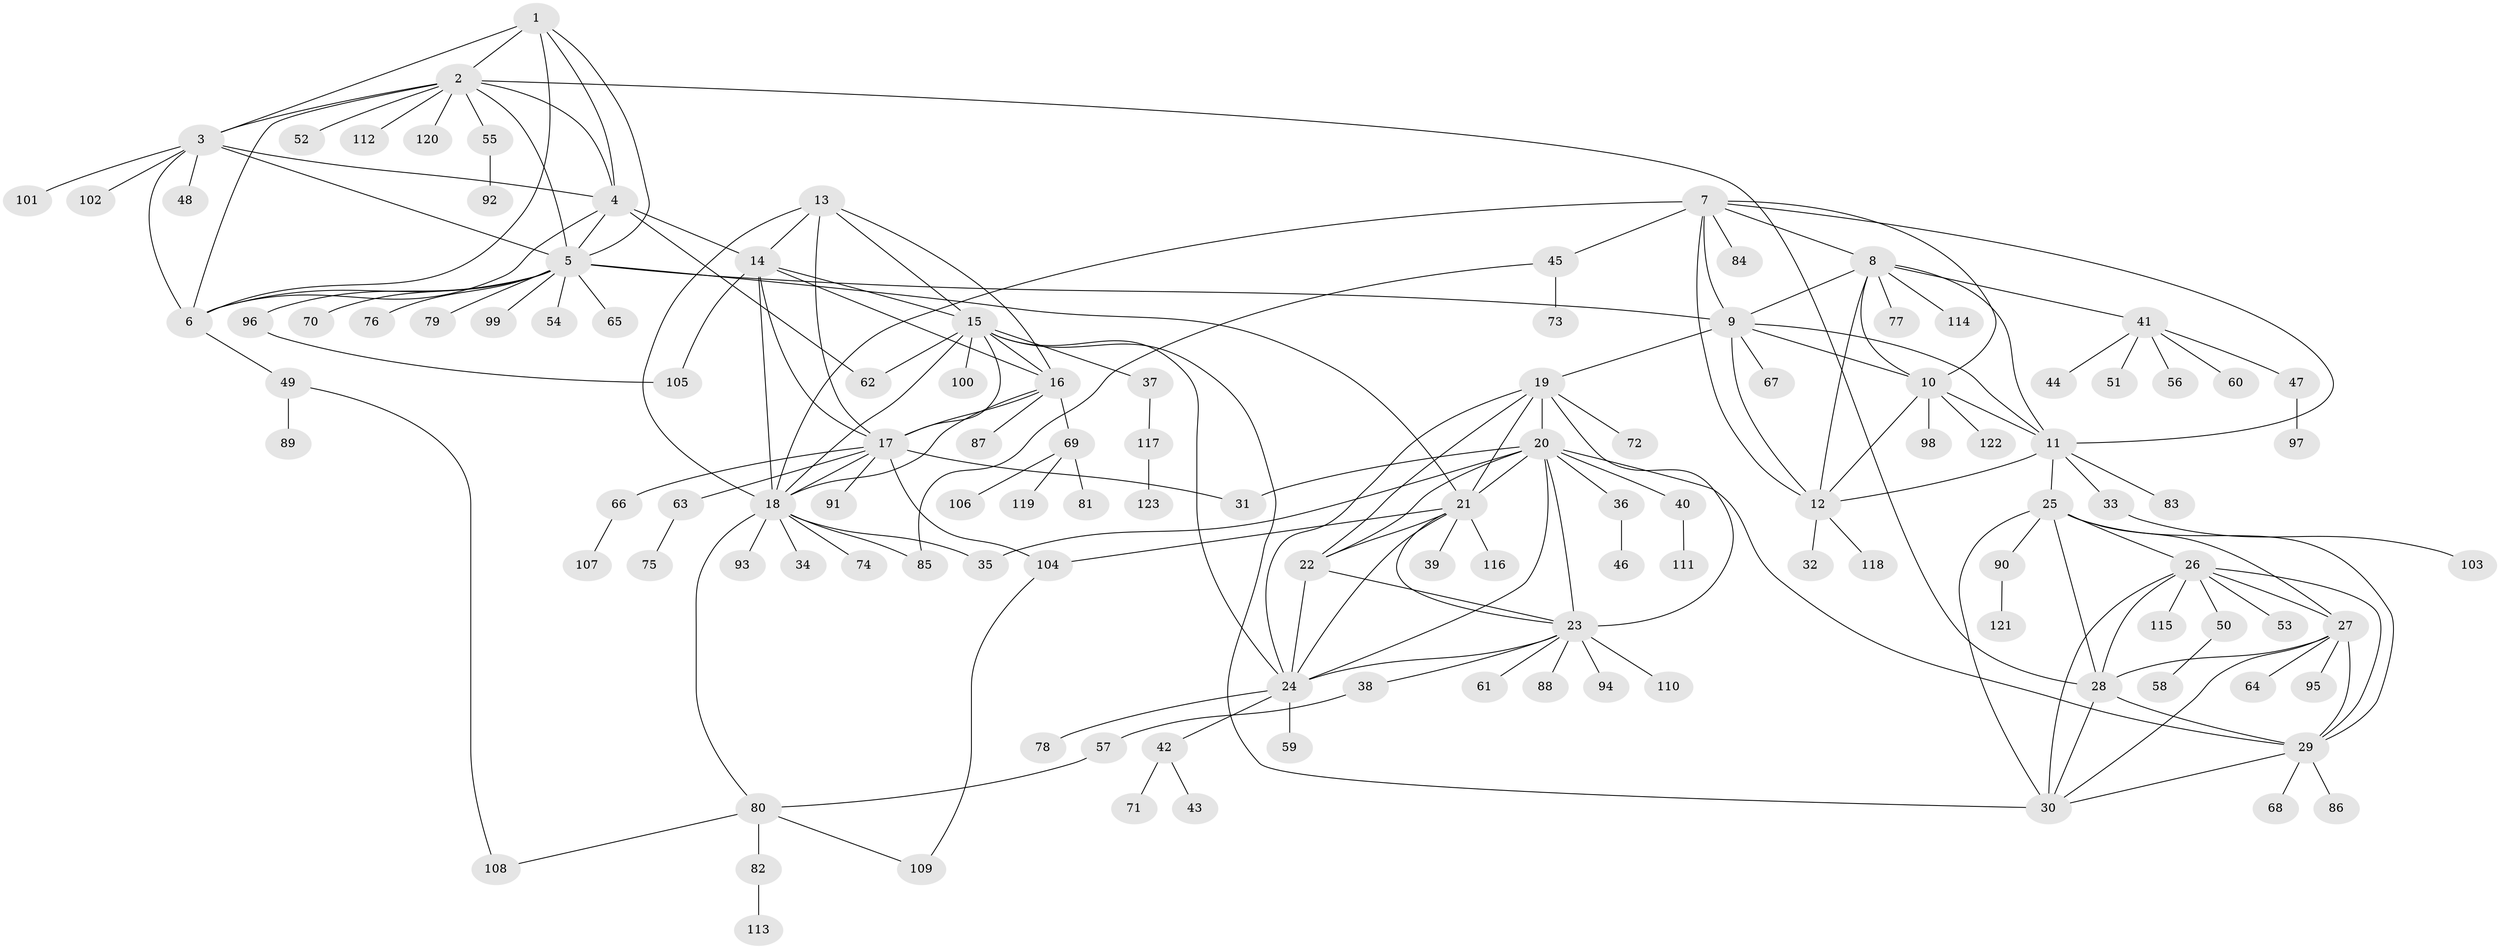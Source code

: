 // coarse degree distribution, {4: 0.01098901098901099, 8: 0.03296703296703297, 6: 0.06593406593406594, 7: 0.02197802197802198, 12: 0.01098901098901099, 11: 0.01098901098901099, 3: 0.02197802197802198, 5: 0.054945054945054944, 15: 0.01098901098901099, 10: 0.03296703296703297, 9: 0.01098901098901099, 1: 0.5494505494505495, 2: 0.16483516483516483}
// Generated by graph-tools (version 1.1) at 2025/52/02/27/25 19:52:19]
// undirected, 123 vertices, 187 edges
graph export_dot {
graph [start="1"]
  node [color=gray90,style=filled];
  1;
  2;
  3;
  4;
  5;
  6;
  7;
  8;
  9;
  10;
  11;
  12;
  13;
  14;
  15;
  16;
  17;
  18;
  19;
  20;
  21;
  22;
  23;
  24;
  25;
  26;
  27;
  28;
  29;
  30;
  31;
  32;
  33;
  34;
  35;
  36;
  37;
  38;
  39;
  40;
  41;
  42;
  43;
  44;
  45;
  46;
  47;
  48;
  49;
  50;
  51;
  52;
  53;
  54;
  55;
  56;
  57;
  58;
  59;
  60;
  61;
  62;
  63;
  64;
  65;
  66;
  67;
  68;
  69;
  70;
  71;
  72;
  73;
  74;
  75;
  76;
  77;
  78;
  79;
  80;
  81;
  82;
  83;
  84;
  85;
  86;
  87;
  88;
  89;
  90;
  91;
  92;
  93;
  94;
  95;
  96;
  97;
  98;
  99;
  100;
  101;
  102;
  103;
  104;
  105;
  106;
  107;
  108;
  109;
  110;
  111;
  112;
  113;
  114;
  115;
  116;
  117;
  118;
  119;
  120;
  121;
  122;
  123;
  1 -- 2;
  1 -- 3;
  1 -- 4;
  1 -- 5;
  1 -- 6;
  2 -- 3;
  2 -- 4;
  2 -- 5;
  2 -- 6;
  2 -- 28;
  2 -- 52;
  2 -- 55;
  2 -- 112;
  2 -- 120;
  3 -- 4;
  3 -- 5;
  3 -- 6;
  3 -- 48;
  3 -- 101;
  3 -- 102;
  4 -- 5;
  4 -- 6;
  4 -- 14;
  4 -- 62;
  5 -- 6;
  5 -- 9;
  5 -- 21;
  5 -- 54;
  5 -- 65;
  5 -- 70;
  5 -- 76;
  5 -- 79;
  5 -- 96;
  5 -- 99;
  6 -- 49;
  7 -- 8;
  7 -- 9;
  7 -- 10;
  7 -- 11;
  7 -- 12;
  7 -- 18;
  7 -- 45;
  7 -- 84;
  8 -- 9;
  8 -- 10;
  8 -- 11;
  8 -- 12;
  8 -- 41;
  8 -- 77;
  8 -- 114;
  9 -- 10;
  9 -- 11;
  9 -- 12;
  9 -- 19;
  9 -- 67;
  10 -- 11;
  10 -- 12;
  10 -- 98;
  10 -- 122;
  11 -- 12;
  11 -- 25;
  11 -- 33;
  11 -- 83;
  12 -- 32;
  12 -- 118;
  13 -- 14;
  13 -- 15;
  13 -- 16;
  13 -- 17;
  13 -- 18;
  14 -- 15;
  14 -- 16;
  14 -- 17;
  14 -- 18;
  14 -- 105;
  15 -- 16;
  15 -- 17;
  15 -- 18;
  15 -- 24;
  15 -- 30;
  15 -- 37;
  15 -- 62;
  15 -- 100;
  16 -- 17;
  16 -- 18;
  16 -- 69;
  16 -- 87;
  17 -- 18;
  17 -- 31;
  17 -- 63;
  17 -- 66;
  17 -- 91;
  17 -- 104;
  18 -- 34;
  18 -- 35;
  18 -- 74;
  18 -- 80;
  18 -- 85;
  18 -- 93;
  19 -- 20;
  19 -- 21;
  19 -- 22;
  19 -- 23;
  19 -- 24;
  19 -- 72;
  20 -- 21;
  20 -- 22;
  20 -- 23;
  20 -- 24;
  20 -- 29;
  20 -- 31;
  20 -- 35;
  20 -- 36;
  20 -- 40;
  21 -- 22;
  21 -- 23;
  21 -- 24;
  21 -- 39;
  21 -- 104;
  21 -- 116;
  22 -- 23;
  22 -- 24;
  23 -- 24;
  23 -- 38;
  23 -- 61;
  23 -- 88;
  23 -- 94;
  23 -- 110;
  24 -- 42;
  24 -- 59;
  24 -- 78;
  25 -- 26;
  25 -- 27;
  25 -- 28;
  25 -- 29;
  25 -- 30;
  25 -- 90;
  26 -- 27;
  26 -- 28;
  26 -- 29;
  26 -- 30;
  26 -- 50;
  26 -- 53;
  26 -- 115;
  27 -- 28;
  27 -- 29;
  27 -- 30;
  27 -- 64;
  27 -- 95;
  28 -- 29;
  28 -- 30;
  29 -- 30;
  29 -- 68;
  29 -- 86;
  33 -- 103;
  36 -- 46;
  37 -- 117;
  38 -- 57;
  40 -- 111;
  41 -- 44;
  41 -- 47;
  41 -- 51;
  41 -- 56;
  41 -- 60;
  42 -- 43;
  42 -- 71;
  45 -- 73;
  45 -- 85;
  47 -- 97;
  49 -- 89;
  49 -- 108;
  50 -- 58;
  55 -- 92;
  57 -- 80;
  63 -- 75;
  66 -- 107;
  69 -- 81;
  69 -- 106;
  69 -- 119;
  80 -- 82;
  80 -- 108;
  80 -- 109;
  82 -- 113;
  90 -- 121;
  96 -- 105;
  104 -- 109;
  117 -- 123;
}
